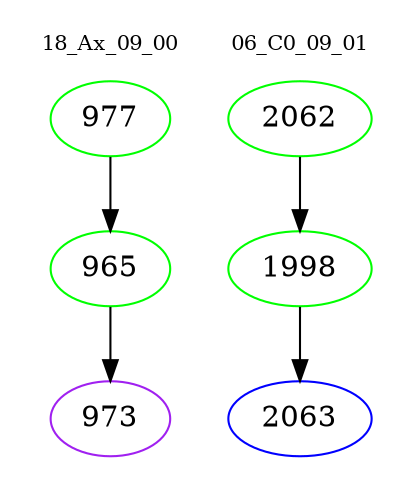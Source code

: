 digraph{
subgraph cluster_0 {
color = white
label = "18_Ax_09_00";
fontsize=10;
T0_977 [label="977", color="green"]
T0_977 -> T0_965 [color="black"]
T0_965 [label="965", color="green"]
T0_965 -> T0_973 [color="black"]
T0_973 [label="973", color="purple"]
}
subgraph cluster_1 {
color = white
label = "06_C0_09_01";
fontsize=10;
T1_2062 [label="2062", color="green"]
T1_2062 -> T1_1998 [color="black"]
T1_1998 [label="1998", color="green"]
T1_1998 -> T1_2063 [color="black"]
T1_2063 [label="2063", color="blue"]
}
}
